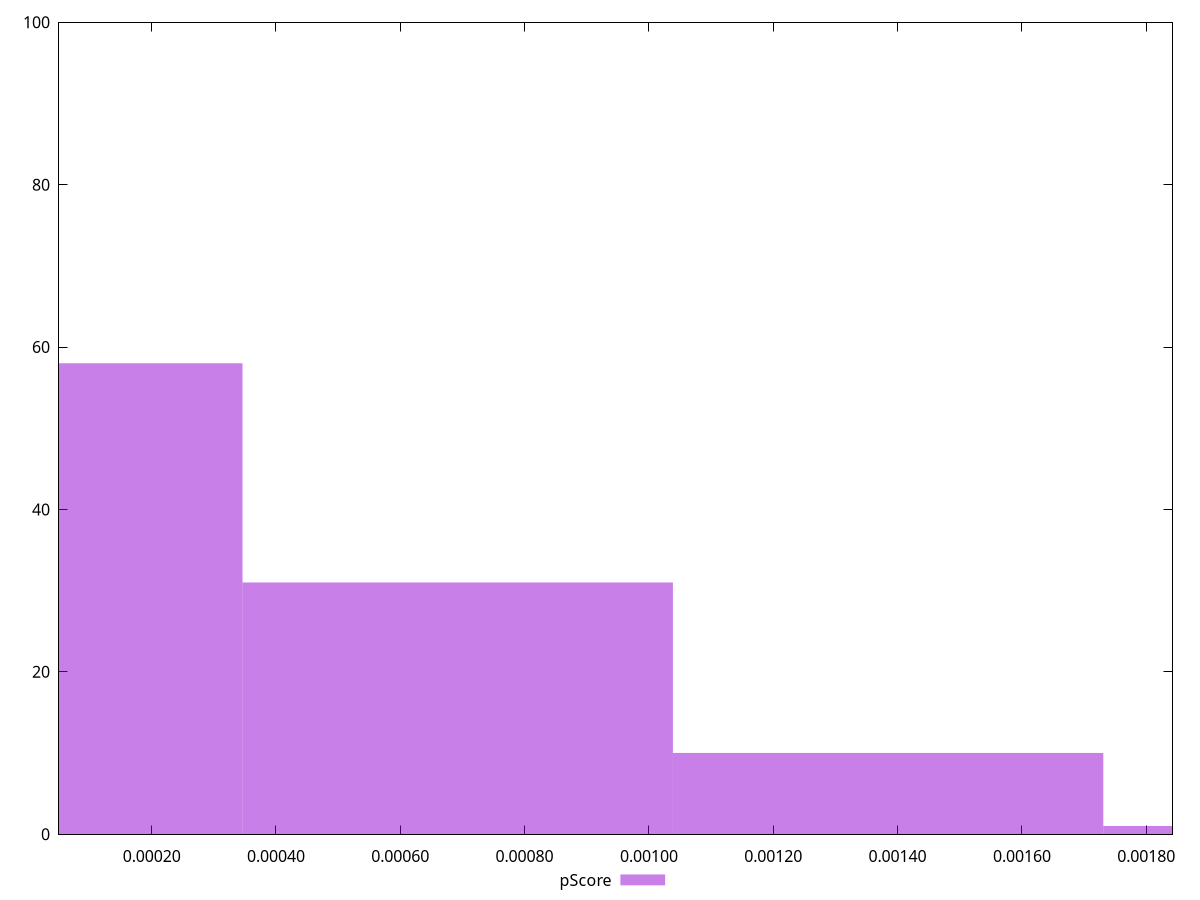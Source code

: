reset

$pScore <<EOF
0 58
0.0006923687413070692 31
0.0013847374826141384 10
0.0020771062239212075 1
EOF

set key outside below
set boxwidth 0.0006923687413070692
set xrange [0.00005100122936602114:0.0018422031935864114]
set yrange [0:100]
set trange [0:100]
set style fill transparent solid 0.5 noborder
set terminal svg size 640, 490 enhanced background rgb 'white'
set output "reprap/largest-contentful-paint/samples/pages+cached+noexternal+nomedia/pScore/histogram.svg"

plot $pScore title "pScore" with boxes

reset
